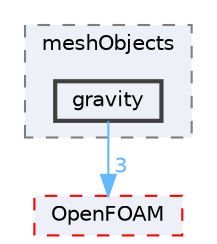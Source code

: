 digraph "src/finiteVolume/cfdTools/general/meshObjects/gravity"
{
 // LATEX_PDF_SIZE
  bgcolor="transparent";
  edge [fontname=Helvetica,fontsize=10,labelfontname=Helvetica,labelfontsize=10];
  node [fontname=Helvetica,fontsize=10,shape=box,height=0.2,width=0.4];
  compound=true
  subgraph clusterdir_2298633da107559d3af2ca6e734397cc {
    graph [ bgcolor="#edf0f7", pencolor="grey50", label="meshObjects", fontname=Helvetica,fontsize=10 style="filled,dashed", URL="dir_2298633da107559d3af2ca6e734397cc.html",tooltip=""]
  dir_09ac5bc56dbab0da15d37486404d82b5 [label="gravity", fillcolor="#edf0f7", color="grey25", style="filled,bold", URL="dir_09ac5bc56dbab0da15d37486404d82b5.html",tooltip=""];
  }
  dir_c5473ff19b20e6ec4dfe5c310b3778a8 [label="OpenFOAM", fillcolor="#edf0f7", color="red", style="filled,dashed", URL="dir_c5473ff19b20e6ec4dfe5c310b3778a8.html",tooltip=""];
  dir_09ac5bc56dbab0da15d37486404d82b5->dir_c5473ff19b20e6ec4dfe5c310b3778a8 [headlabel="3", labeldistance=1.5 headhref="dir_001680_002695.html" href="dir_001680_002695.html" color="steelblue1" fontcolor="steelblue1"];
}
